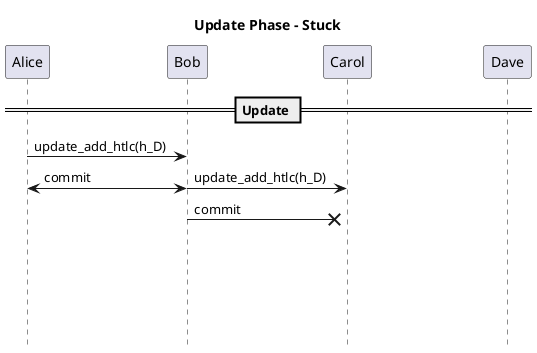 @startuml
!pragma teoz true
title Update Phase - Stuck
hide footbox
participant Alice
participant Bob
participant Carol
participant Dave

== Update ==

Alice -> Bob: update_add_htlc(h_D)

Alice <-> Bob: commit
& Bob -> Carol: update_add_htlc(h_D)

Bob ->x Carol: commit

newpage

== Settlement ==

Dave -> Carol: update_fulfill_htlc(r_D)
& Carol -> Bob: update_fulfill_htlc(r_D)
& Bob -> Alice: update_fulfill_htlc(r_D)

Dave <-> Carol: commit
& Carol <-> Bob: commit
& Bob <-> Alice: commit

@enduml
